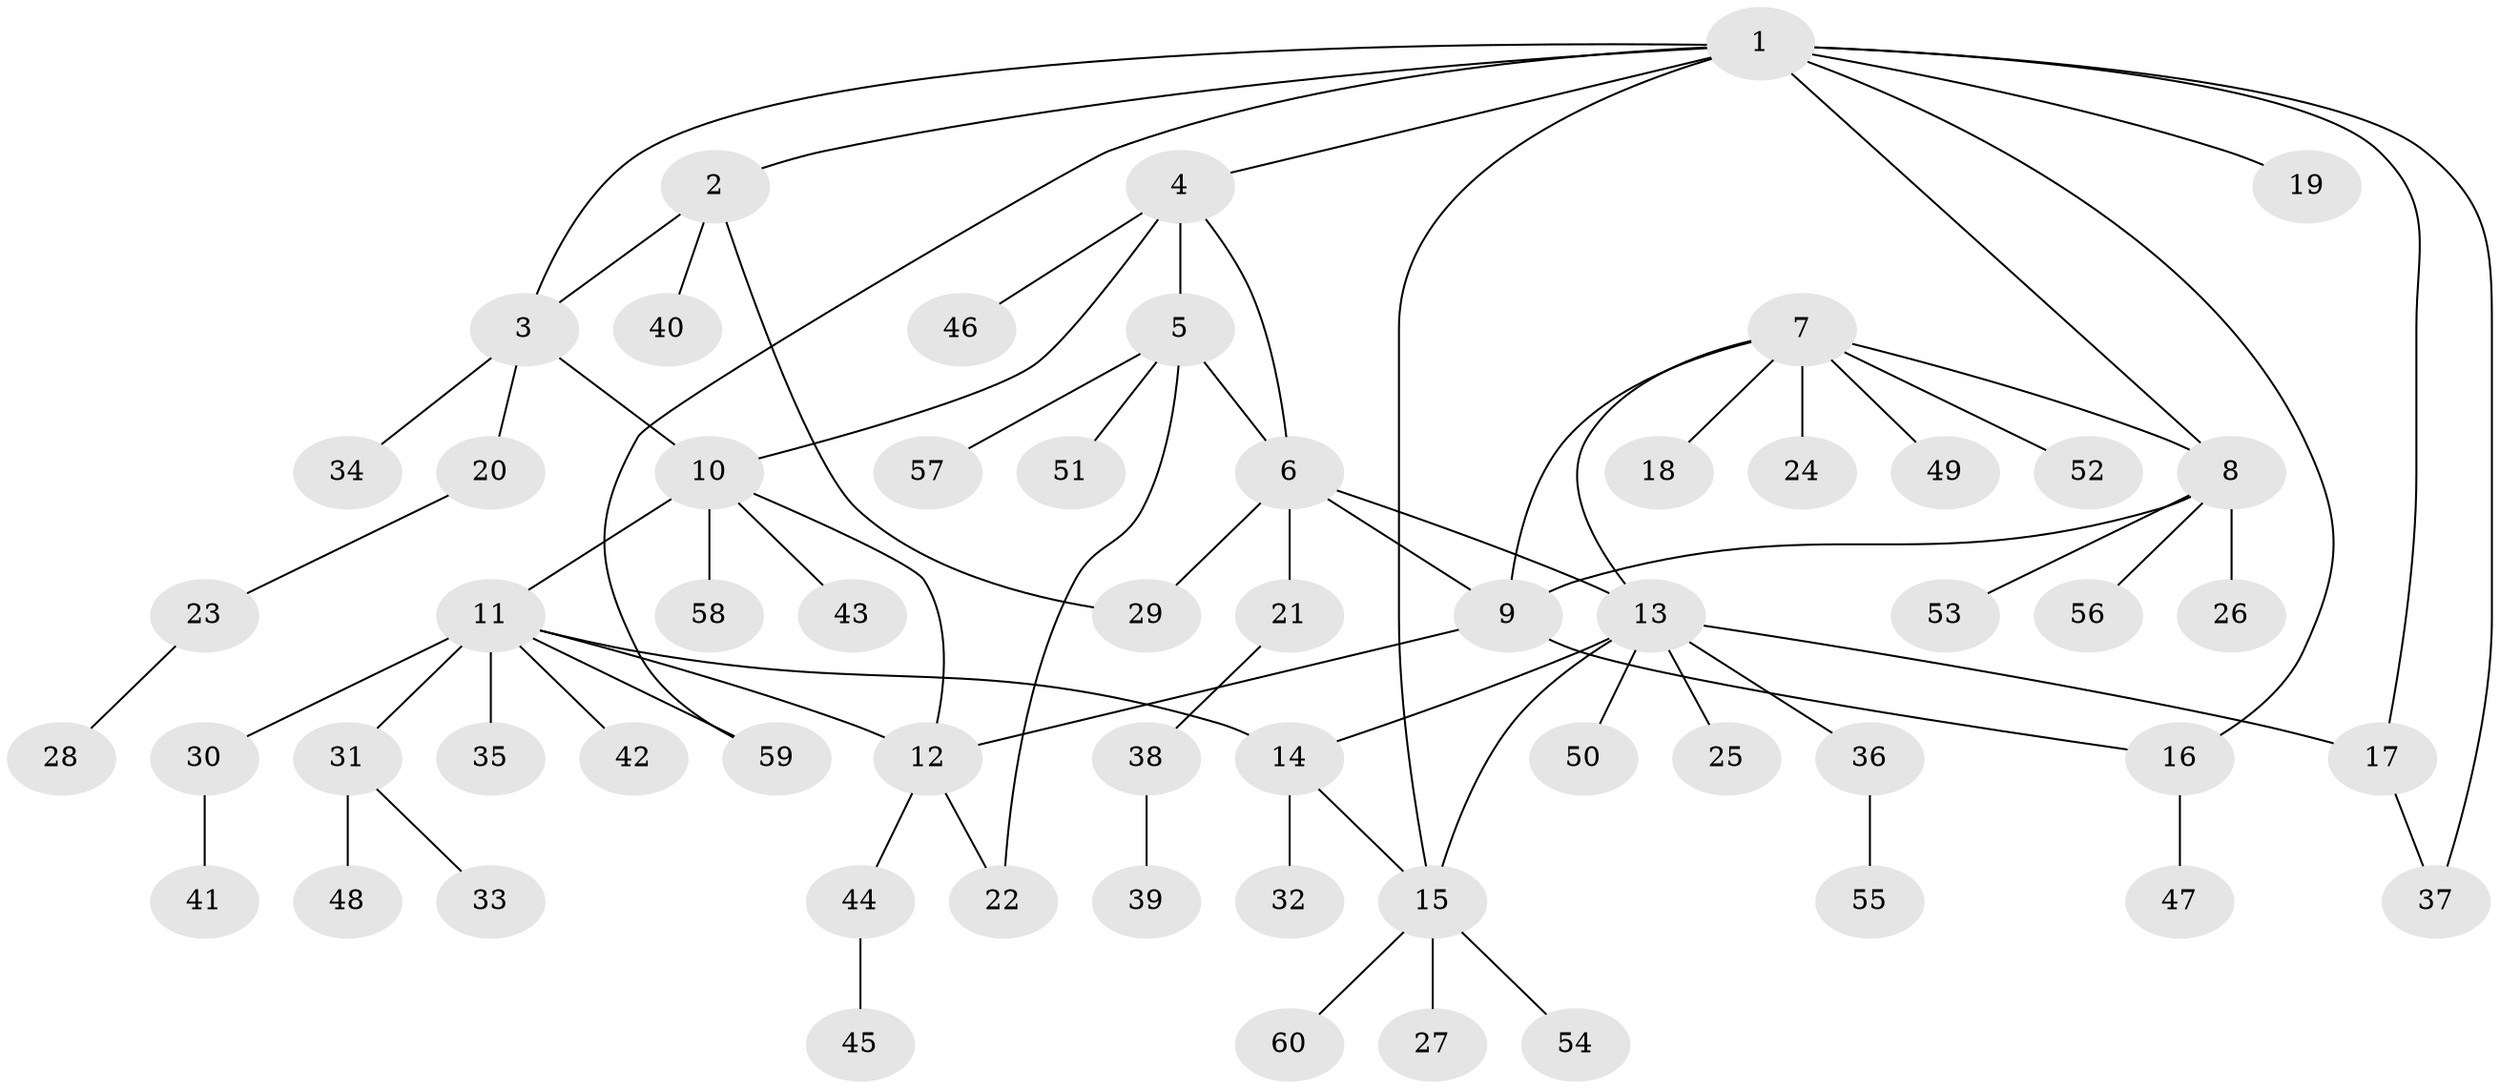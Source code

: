 // coarse degree distribution, {8: 0.023809523809523808, 6: 0.09523809523809523, 4: 0.047619047619047616, 5: 0.07142857142857142, 7: 0.023809523809523808, 11: 0.023809523809523808, 2: 0.16666666666666666, 1: 0.5476190476190477}
// Generated by graph-tools (version 1.1) at 2025/52/02/27/25 19:52:22]
// undirected, 60 vertices, 76 edges
graph export_dot {
graph [start="1"]
  node [color=gray90,style=filled];
  1;
  2;
  3;
  4;
  5;
  6;
  7;
  8;
  9;
  10;
  11;
  12;
  13;
  14;
  15;
  16;
  17;
  18;
  19;
  20;
  21;
  22;
  23;
  24;
  25;
  26;
  27;
  28;
  29;
  30;
  31;
  32;
  33;
  34;
  35;
  36;
  37;
  38;
  39;
  40;
  41;
  42;
  43;
  44;
  45;
  46;
  47;
  48;
  49;
  50;
  51;
  52;
  53;
  54;
  55;
  56;
  57;
  58;
  59;
  60;
  1 -- 2;
  1 -- 3;
  1 -- 4;
  1 -- 8;
  1 -- 15;
  1 -- 16;
  1 -- 17;
  1 -- 19;
  1 -- 37;
  1 -- 59;
  2 -- 3;
  2 -- 29;
  2 -- 40;
  3 -- 10;
  3 -- 20;
  3 -- 34;
  4 -- 5;
  4 -- 6;
  4 -- 10;
  4 -- 46;
  5 -- 6;
  5 -- 22;
  5 -- 51;
  5 -- 57;
  6 -- 9;
  6 -- 13;
  6 -- 21;
  6 -- 29;
  7 -- 8;
  7 -- 9;
  7 -- 13;
  7 -- 18;
  7 -- 24;
  7 -- 49;
  7 -- 52;
  8 -- 9;
  8 -- 26;
  8 -- 53;
  8 -- 56;
  9 -- 12;
  9 -- 16;
  10 -- 11;
  10 -- 12;
  10 -- 43;
  10 -- 58;
  11 -- 12;
  11 -- 14;
  11 -- 30;
  11 -- 31;
  11 -- 35;
  11 -- 42;
  11 -- 59;
  12 -- 22;
  12 -- 44;
  13 -- 14;
  13 -- 15;
  13 -- 17;
  13 -- 25;
  13 -- 36;
  13 -- 50;
  14 -- 15;
  14 -- 32;
  15 -- 27;
  15 -- 54;
  15 -- 60;
  16 -- 47;
  17 -- 37;
  20 -- 23;
  21 -- 38;
  23 -- 28;
  30 -- 41;
  31 -- 33;
  31 -- 48;
  36 -- 55;
  38 -- 39;
  44 -- 45;
}
